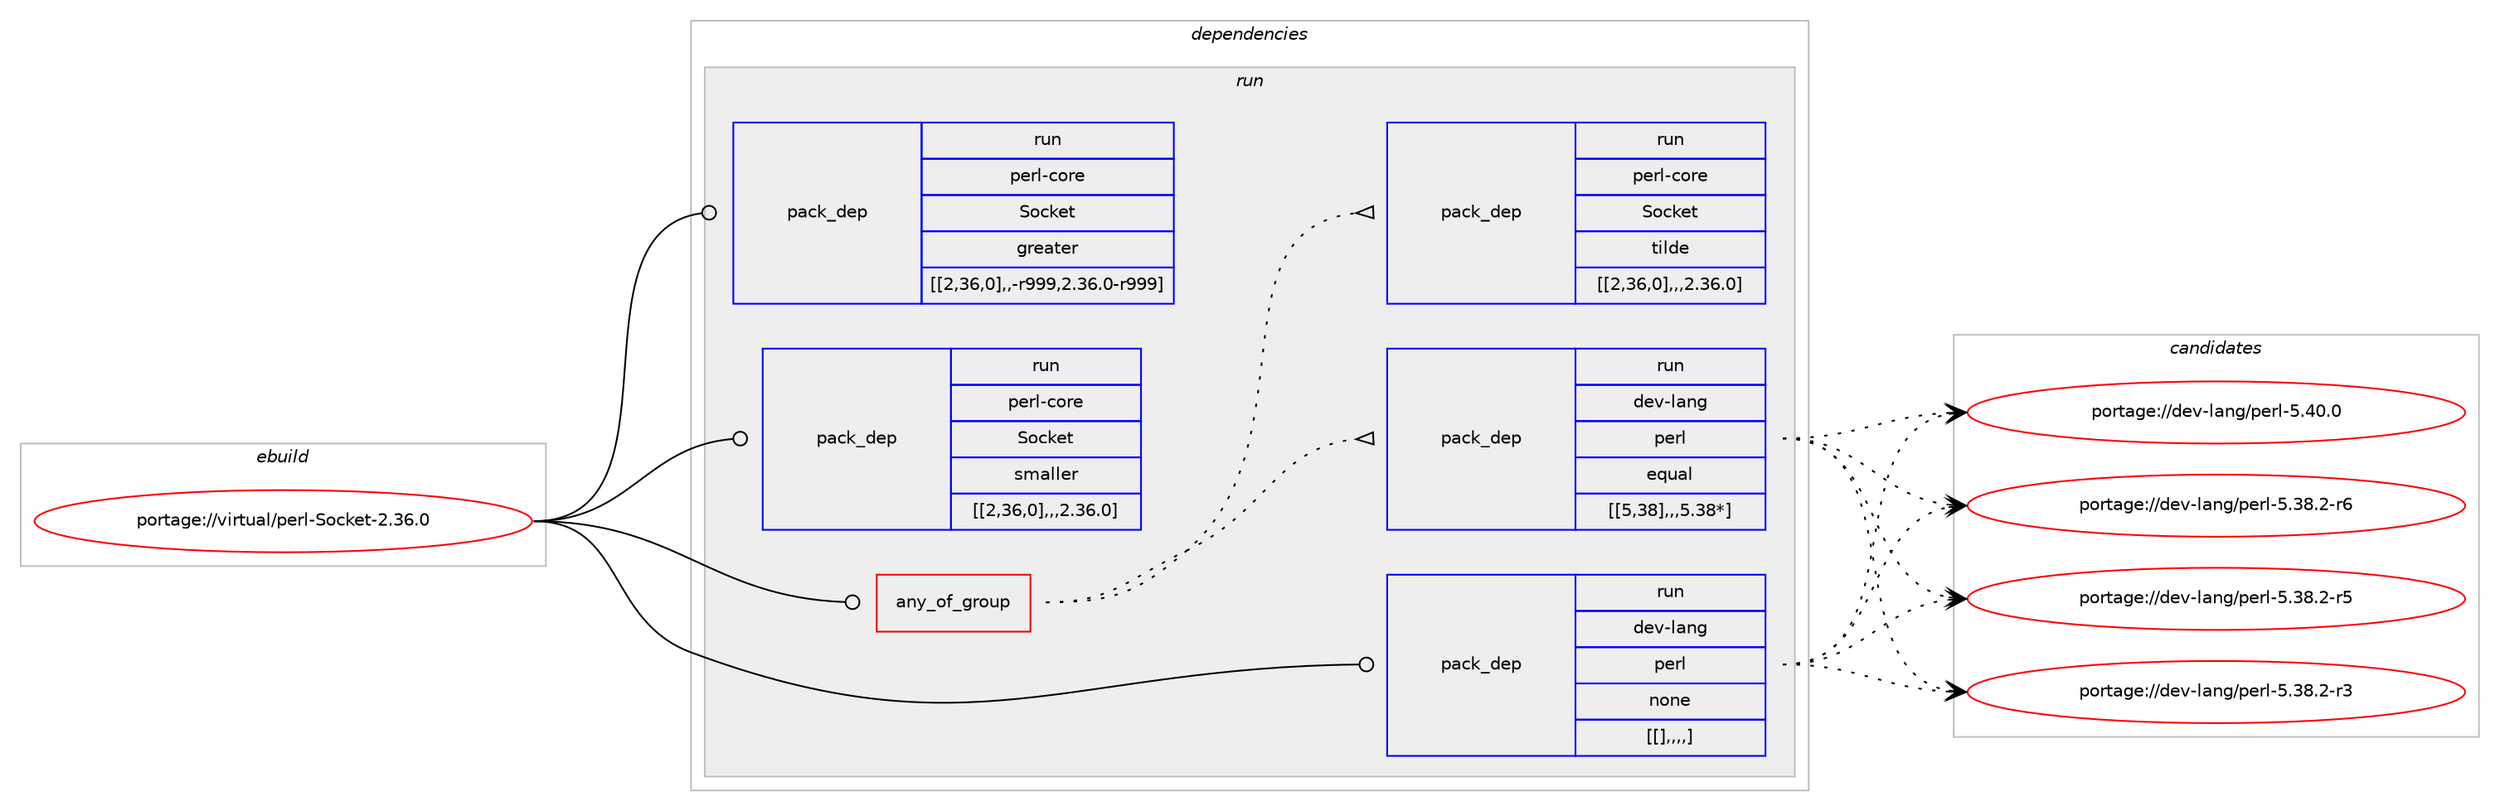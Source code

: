 digraph prolog {

# *************
# Graph options
# *************

newrank=true;
concentrate=true;
compound=true;
graph [rankdir=LR,fontname=Helvetica,fontsize=10,ranksep=1.5];#, ranksep=2.5, nodesep=0.2];
edge  [arrowhead=vee];
node  [fontname=Helvetica,fontsize=10];

# **********
# The ebuild
# **********

subgraph cluster_leftcol {
color=gray;
label=<<i>ebuild</i>>;
id [label="portage://virtual/perl-Socket-2.36.0", color=red, width=4, href="../virtual/perl-Socket-2.36.0.svg"];
}

# ****************
# The dependencies
# ****************

subgraph cluster_midcol {
color=gray;
label=<<i>dependencies</i>>;
subgraph cluster_compile {
fillcolor="#eeeeee";
style=filled;
label=<<i>compile</i>>;
}
subgraph cluster_compileandrun {
fillcolor="#eeeeee";
style=filled;
label=<<i>compile and run</i>>;
}
subgraph cluster_run {
fillcolor="#eeeeee";
style=filled;
label=<<i>run</i>>;
subgraph any3097 {
dependency463228 [label=<<TABLE BORDER="0" CELLBORDER="1" CELLSPACING="0" CELLPADDING="4"><TR><TD CELLPADDING="10">any_of_group</TD></TR></TABLE>>, shape=none, color=red];subgraph pack336559 {
dependency463229 [label=<<TABLE BORDER="0" CELLBORDER="1" CELLSPACING="0" CELLPADDING="4" WIDTH="220"><TR><TD ROWSPAN="6" CELLPADDING="30">pack_dep</TD></TR><TR><TD WIDTH="110">run</TD></TR><TR><TD>dev-lang</TD></TR><TR><TD>perl</TD></TR><TR><TD>equal</TD></TR><TR><TD>[[5,38],,,5.38*]</TD></TR></TABLE>>, shape=none, color=blue];
}
dependency463228:e -> dependency463229:w [weight=20,style="dotted",arrowhead="oinv"];
subgraph pack336560 {
dependency463230 [label=<<TABLE BORDER="0" CELLBORDER="1" CELLSPACING="0" CELLPADDING="4" WIDTH="220"><TR><TD ROWSPAN="6" CELLPADDING="30">pack_dep</TD></TR><TR><TD WIDTH="110">run</TD></TR><TR><TD>perl-core</TD></TR><TR><TD>Socket</TD></TR><TR><TD>tilde</TD></TR><TR><TD>[[2,36,0],,,2.36.0]</TD></TR></TABLE>>, shape=none, color=blue];
}
dependency463228:e -> dependency463230:w [weight=20,style="dotted",arrowhead="oinv"];
}
id:e -> dependency463228:w [weight=20,style="solid",arrowhead="odot"];
subgraph pack336561 {
dependency463231 [label=<<TABLE BORDER="0" CELLBORDER="1" CELLSPACING="0" CELLPADDING="4" WIDTH="220"><TR><TD ROWSPAN="6" CELLPADDING="30">pack_dep</TD></TR><TR><TD WIDTH="110">run</TD></TR><TR><TD>dev-lang</TD></TR><TR><TD>perl</TD></TR><TR><TD>none</TD></TR><TR><TD>[[],,,,]</TD></TR></TABLE>>, shape=none, color=blue];
}
id:e -> dependency463231:w [weight=20,style="solid",arrowhead="odot"];
subgraph pack336562 {
dependency463232 [label=<<TABLE BORDER="0" CELLBORDER="1" CELLSPACING="0" CELLPADDING="4" WIDTH="220"><TR><TD ROWSPAN="6" CELLPADDING="30">pack_dep</TD></TR><TR><TD WIDTH="110">run</TD></TR><TR><TD>perl-core</TD></TR><TR><TD>Socket</TD></TR><TR><TD>greater</TD></TR><TR><TD>[[2,36,0],,-r999,2.36.0-r999]</TD></TR></TABLE>>, shape=none, color=blue];
}
id:e -> dependency463232:w [weight=20,style="solid",arrowhead="odot"];
subgraph pack336563 {
dependency463233 [label=<<TABLE BORDER="0" CELLBORDER="1" CELLSPACING="0" CELLPADDING="4" WIDTH="220"><TR><TD ROWSPAN="6" CELLPADDING="30">pack_dep</TD></TR><TR><TD WIDTH="110">run</TD></TR><TR><TD>perl-core</TD></TR><TR><TD>Socket</TD></TR><TR><TD>smaller</TD></TR><TR><TD>[[2,36,0],,,2.36.0]</TD></TR></TABLE>>, shape=none, color=blue];
}
id:e -> dependency463233:w [weight=20,style="solid",arrowhead="odot"];
}
}

# **************
# The candidates
# **************

subgraph cluster_choices {
rank=same;
color=gray;
label=<<i>candidates</i>>;

subgraph choice336559 {
color=black;
nodesep=1;
choice10010111845108971101034711210111410845534652484648 [label="portage://dev-lang/perl-5.40.0", color=red, width=4,href="../dev-lang/perl-5.40.0.svg"];
choice100101118451089711010347112101114108455346515646504511454 [label="portage://dev-lang/perl-5.38.2-r6", color=red, width=4,href="../dev-lang/perl-5.38.2-r6.svg"];
choice100101118451089711010347112101114108455346515646504511453 [label="portage://dev-lang/perl-5.38.2-r5", color=red, width=4,href="../dev-lang/perl-5.38.2-r5.svg"];
choice100101118451089711010347112101114108455346515646504511451 [label="portage://dev-lang/perl-5.38.2-r3", color=red, width=4,href="../dev-lang/perl-5.38.2-r3.svg"];
dependency463229:e -> choice10010111845108971101034711210111410845534652484648:w [style=dotted,weight="100"];
dependency463229:e -> choice100101118451089711010347112101114108455346515646504511454:w [style=dotted,weight="100"];
dependency463229:e -> choice100101118451089711010347112101114108455346515646504511453:w [style=dotted,weight="100"];
dependency463229:e -> choice100101118451089711010347112101114108455346515646504511451:w [style=dotted,weight="100"];
}
subgraph choice336560 {
color=black;
nodesep=1;
}
subgraph choice336561 {
color=black;
nodesep=1;
choice10010111845108971101034711210111410845534652484648 [label="portage://dev-lang/perl-5.40.0", color=red, width=4,href="../dev-lang/perl-5.40.0.svg"];
choice100101118451089711010347112101114108455346515646504511454 [label="portage://dev-lang/perl-5.38.2-r6", color=red, width=4,href="../dev-lang/perl-5.38.2-r6.svg"];
choice100101118451089711010347112101114108455346515646504511453 [label="portage://dev-lang/perl-5.38.2-r5", color=red, width=4,href="../dev-lang/perl-5.38.2-r5.svg"];
choice100101118451089711010347112101114108455346515646504511451 [label="portage://dev-lang/perl-5.38.2-r3", color=red, width=4,href="../dev-lang/perl-5.38.2-r3.svg"];
dependency463231:e -> choice10010111845108971101034711210111410845534652484648:w [style=dotted,weight="100"];
dependency463231:e -> choice100101118451089711010347112101114108455346515646504511454:w [style=dotted,weight="100"];
dependency463231:e -> choice100101118451089711010347112101114108455346515646504511453:w [style=dotted,weight="100"];
dependency463231:e -> choice100101118451089711010347112101114108455346515646504511451:w [style=dotted,weight="100"];
}
subgraph choice336562 {
color=black;
nodesep=1;
}
subgraph choice336563 {
color=black;
nodesep=1;
}
}

}
